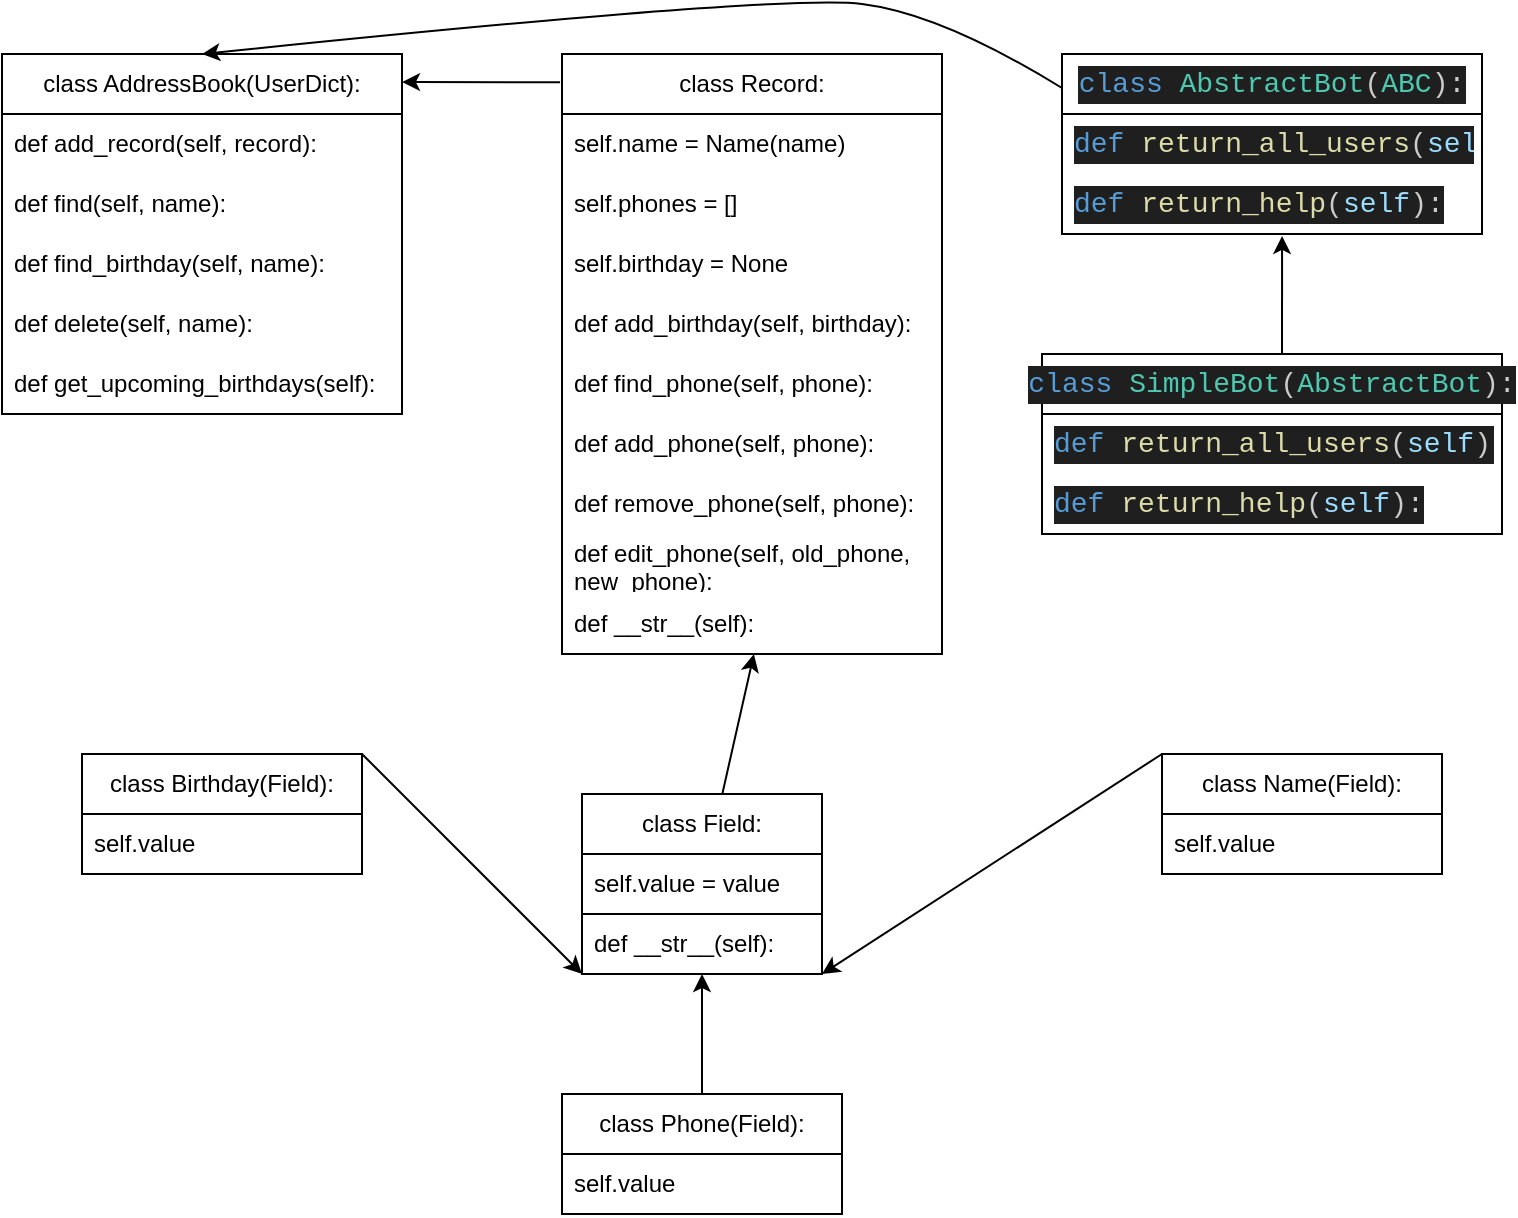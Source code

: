 <mxfile version="24.0.7" type="github">
  <diagram name="Страница — 1" id="lwLVZslutA7_h5TOOShM">
    <mxGraphModel dx="794" dy="1859" grid="1" gridSize="10" guides="1" tooltips="1" connect="1" arrows="1" fold="1" page="1" pageScale="1" pageWidth="827" pageHeight="1169" math="0" shadow="0">
      <root>
        <mxCell id="0" />
        <mxCell id="1" parent="0" />
        <mxCell id="iLS5kkgfUNwChYrsQebo-1" value="" style="rounded=0;whiteSpace=wrap;html=1;" parent="1" vertex="1">
          <mxGeometry x="330" y="260" width="120" height="90" as="geometry" />
        </mxCell>
        <mxCell id="iLS5kkgfUNwChYrsQebo-3" value="" style="rounded=0;whiteSpace=wrap;html=1;" parent="1" vertex="1">
          <mxGeometry x="620" y="240" width="140" height="60" as="geometry" />
        </mxCell>
        <mxCell id="iLS5kkgfUNwChYrsQebo-6" value="" style="endArrow=classic;html=1;rounded=0;entryX=0;entryY=1;entryDx=0;entryDy=0;exitX=1;exitY=0;exitDx=0;exitDy=0;" parent="1" source="iLS5kkgfUNwChYrsQebo-25" target="iLS5kkgfUNwChYrsQebo-1" edge="1">
          <mxGeometry width="50" height="50" relative="1" as="geometry">
            <mxPoint x="225" y="240" as="sourcePoint" />
            <mxPoint x="270" y="290" as="targetPoint" />
          </mxGeometry>
        </mxCell>
        <mxCell id="iLS5kkgfUNwChYrsQebo-7" value="" style="endArrow=classic;html=1;rounded=0;entryX=0.5;entryY=1;entryDx=0;entryDy=0;exitX=0.5;exitY=0;exitDx=0;exitDy=0;" parent="1" target="iLS5kkgfUNwChYrsQebo-1" edge="1">
          <mxGeometry width="50" height="50" relative="1" as="geometry">
            <mxPoint x="390" y="430" as="sourcePoint" />
            <mxPoint x="340" y="320" as="targetPoint" />
          </mxGeometry>
        </mxCell>
        <mxCell id="iLS5kkgfUNwChYrsQebo-8" value="" style="endArrow=classic;html=1;rounded=0;entryX=1;entryY=1;entryDx=0;entryDy=0;exitX=0;exitY=0;exitDx=0;exitDy=0;" parent="1" source="iLS5kkgfUNwChYrsQebo-3" target="iLS5kkgfUNwChYrsQebo-1" edge="1">
          <mxGeometry width="50" height="50" relative="1" as="geometry">
            <mxPoint x="400" y="350" as="sourcePoint" />
            <mxPoint x="400" y="320" as="targetPoint" />
          </mxGeometry>
        </mxCell>
        <mxCell id="iLS5kkgfUNwChYrsQebo-11" value="" style="endArrow=classic;html=1;rounded=0;entryX=1;entryY=0.078;entryDx=0;entryDy=0;exitX=-0.005;exitY=0.047;exitDx=0;exitDy=0;exitPerimeter=0;entryPerimeter=0;" parent="1" source="iLS5kkgfUNwChYrsQebo-34" target="iLS5kkgfUNwChYrsQebo-38" edge="1">
          <mxGeometry width="50" height="50" relative="1" as="geometry">
            <mxPoint x="330" y="10" as="sourcePoint" />
            <mxPoint x="240" y="10" as="targetPoint" />
          </mxGeometry>
        </mxCell>
        <mxCell id="iLS5kkgfUNwChYrsQebo-14" value="" style="endArrow=classic;html=1;rounded=0;entryX=0.505;entryY=1;entryDx=0;entryDy=0;entryPerimeter=0;" parent="1" source="iLS5kkgfUNwChYrsQebo-1" target="iLS5kkgfUNwChYrsQebo-28" edge="1">
          <mxGeometry width="50" height="50" relative="1" as="geometry">
            <mxPoint x="570" y="230" as="sourcePoint" />
            <mxPoint x="380" y="200" as="targetPoint" />
          </mxGeometry>
        </mxCell>
        <mxCell id="iLS5kkgfUNwChYrsQebo-16" value="class Field:" style="swimlane;fontStyle=0;childLayout=stackLayout;horizontal=1;startSize=30;horizontalStack=0;resizeParent=1;resizeParentMax=0;resizeLast=0;collapsible=1;marginBottom=0;whiteSpace=wrap;html=1;" parent="1" vertex="1">
          <mxGeometry x="330" y="260" width="120" height="60" as="geometry" />
        </mxCell>
        <mxCell id="iLS5kkgfUNwChYrsQebo-17" value="self.value = value" style="text;strokeColor=none;fillColor=none;align=left;verticalAlign=middle;spacingLeft=4;spacingRight=4;overflow=hidden;points=[[0,0.5],[1,0.5]];portConstraint=eastwest;rotatable=0;whiteSpace=wrap;html=1;" parent="iLS5kkgfUNwChYrsQebo-16" vertex="1">
          <mxGeometry y="30" width="120" height="30" as="geometry" />
        </mxCell>
        <mxCell id="iLS5kkgfUNwChYrsQebo-18" value="def __str__(self):" style="text;strokeColor=none;fillColor=none;align=left;verticalAlign=middle;spacingLeft=4;spacingRight=4;overflow=hidden;points=[[0,0.5],[1,0.5]];portConstraint=eastwest;rotatable=0;whiteSpace=wrap;html=1;" parent="1" vertex="1">
          <mxGeometry x="330" y="320" width="120" height="30" as="geometry" />
        </mxCell>
        <mxCell id="iLS5kkgfUNwChYrsQebo-20" value="class Name(Field):" style="swimlane;fontStyle=0;childLayout=stackLayout;horizontal=1;startSize=30;horizontalStack=0;resizeParent=1;resizeParentMax=0;resizeLast=0;collapsible=1;marginBottom=0;whiteSpace=wrap;html=1;" parent="1" vertex="1">
          <mxGeometry x="620" y="240" width="140" height="60" as="geometry" />
        </mxCell>
        <mxCell id="iLS5kkgfUNwChYrsQebo-21" value="self.value" style="text;strokeColor=none;fillColor=none;align=left;verticalAlign=middle;spacingLeft=4;spacingRight=4;overflow=hidden;points=[[0,0.5],[1,0.5]];portConstraint=eastwest;rotatable=0;whiteSpace=wrap;html=1;" parent="iLS5kkgfUNwChYrsQebo-20" vertex="1">
          <mxGeometry y="30" width="140" height="30" as="geometry" />
        </mxCell>
        <mxCell id="iLS5kkgfUNwChYrsQebo-24" style="edgeStyle=orthogonalEdgeStyle;rounded=0;orthogonalLoop=1;jettySize=auto;html=1;exitX=1;exitY=0;exitDx=0;exitDy=0;entryX=1;entryY=0;entryDx=0;entryDy=0;" parent="1" edge="1">
          <mxGeometry relative="1" as="geometry">
            <mxPoint x="225" y="240" as="sourcePoint" />
            <mxPoint x="225" y="240" as="targetPoint" />
          </mxGeometry>
        </mxCell>
        <mxCell id="iLS5kkgfUNwChYrsQebo-25" value="class Birthday(Field):" style="swimlane;fontStyle=0;childLayout=stackLayout;horizontal=1;startSize=30;horizontalStack=0;resizeParent=1;resizeParentMax=0;resizeLast=0;collapsible=1;marginBottom=0;whiteSpace=wrap;html=1;" parent="1" vertex="1">
          <mxGeometry x="80" y="240" width="140" height="60" as="geometry" />
        </mxCell>
        <mxCell id="iLS5kkgfUNwChYrsQebo-26" value="self.value" style="text;strokeColor=none;fillColor=none;align=left;verticalAlign=middle;spacingLeft=4;spacingRight=4;overflow=hidden;points=[[0,0.5],[1,0.5]];portConstraint=eastwest;rotatable=0;whiteSpace=wrap;html=1;" parent="iLS5kkgfUNwChYrsQebo-25" vertex="1">
          <mxGeometry y="30" width="140" height="30" as="geometry" />
        </mxCell>
        <mxCell id="iLS5kkgfUNwChYrsQebo-29" value="class Phone(Field):" style="swimlane;fontStyle=0;childLayout=stackLayout;horizontal=1;startSize=30;horizontalStack=0;resizeParent=1;resizeParentMax=0;resizeLast=0;collapsible=1;marginBottom=0;whiteSpace=wrap;html=1;" parent="1" vertex="1">
          <mxGeometry x="320" y="410" width="140" height="60" as="geometry" />
        </mxCell>
        <mxCell id="iLS5kkgfUNwChYrsQebo-30" value="self.value" style="text;strokeColor=none;fillColor=none;align=left;verticalAlign=middle;spacingLeft=4;spacingRight=4;overflow=hidden;points=[[0,0.5],[1,0.5]];portConstraint=eastwest;rotatable=0;whiteSpace=wrap;html=1;" parent="iLS5kkgfUNwChYrsQebo-29" vertex="1">
          <mxGeometry y="30" width="140" height="30" as="geometry" />
        </mxCell>
        <mxCell id="iLS5kkgfUNwChYrsQebo-34" value="class Record:" style="swimlane;fontStyle=0;childLayout=stackLayout;horizontal=1;startSize=30;horizontalStack=0;resizeParent=1;resizeParentMax=0;resizeLast=0;collapsible=1;marginBottom=0;whiteSpace=wrap;html=1;" parent="1" vertex="1">
          <mxGeometry x="320" y="-110" width="190" height="300" as="geometry" />
        </mxCell>
        <mxCell id="iLS5kkgfUNwChYrsQebo-35" value="self.name = Name(name)" style="text;strokeColor=none;fillColor=none;align=left;verticalAlign=middle;spacingLeft=4;spacingRight=4;overflow=hidden;points=[[0,0.5],[1,0.5]];portConstraint=eastwest;rotatable=0;whiteSpace=wrap;html=1;" parent="iLS5kkgfUNwChYrsQebo-34" vertex="1">
          <mxGeometry y="30" width="190" height="30" as="geometry" />
        </mxCell>
        <mxCell id="iLS5kkgfUNwChYrsQebo-36" value="self.phones = []" style="text;strokeColor=none;fillColor=none;align=left;verticalAlign=middle;spacingLeft=4;spacingRight=4;overflow=hidden;points=[[0,0.5],[1,0.5]];portConstraint=eastwest;rotatable=0;whiteSpace=wrap;html=1;" parent="iLS5kkgfUNwChYrsQebo-34" vertex="1">
          <mxGeometry y="60" width="190" height="30" as="geometry" />
        </mxCell>
        <mxCell id="iLS5kkgfUNwChYrsQebo-37" value="self.birthday = None" style="text;strokeColor=none;fillColor=none;align=left;verticalAlign=middle;spacingLeft=4;spacingRight=4;overflow=hidden;points=[[0,0.5],[1,0.5]];portConstraint=eastwest;rotatable=0;whiteSpace=wrap;html=1;" parent="iLS5kkgfUNwChYrsQebo-34" vertex="1">
          <mxGeometry y="90" width="190" height="30" as="geometry" />
        </mxCell>
        <mxCell id="iLS5kkgfUNwChYrsQebo-32" value="def add_birthday(self, birthday):" style="text;strokeColor=none;fillColor=none;align=left;verticalAlign=middle;spacingLeft=4;spacingRight=4;overflow=hidden;points=[[0,0.5],[1,0.5]];portConstraint=eastwest;rotatable=0;whiteSpace=wrap;html=1;" parent="iLS5kkgfUNwChYrsQebo-34" vertex="1">
          <mxGeometry y="120" width="190" height="30" as="geometry" />
        </mxCell>
        <mxCell id="iLS5kkgfUNwChYrsQebo-23" value="def find_phone(self, phone):" style="text;strokeColor=none;fillColor=none;align=left;verticalAlign=middle;spacingLeft=4;spacingRight=4;overflow=hidden;points=[[0,0.5],[1,0.5]];portConstraint=eastwest;rotatable=0;whiteSpace=wrap;html=1;" parent="iLS5kkgfUNwChYrsQebo-34" vertex="1">
          <mxGeometry y="150" width="190" height="30" as="geometry" />
        </mxCell>
        <mxCell id="iLS5kkgfUNwChYrsQebo-27" value="def add_phone(self, phone):" style="text;strokeColor=none;fillColor=none;align=left;verticalAlign=middle;spacingLeft=4;spacingRight=4;overflow=hidden;points=[[0,0.5],[1,0.5]];portConstraint=eastwest;rotatable=0;whiteSpace=wrap;html=1;" parent="iLS5kkgfUNwChYrsQebo-34" vertex="1">
          <mxGeometry y="180" width="190" height="30" as="geometry" />
        </mxCell>
        <mxCell id="iLS5kkgfUNwChYrsQebo-22" value="def remove_phone(self, phone):" style="text;strokeColor=none;fillColor=none;align=left;verticalAlign=middle;spacingLeft=4;spacingRight=4;overflow=hidden;points=[[0,0.5],[1,0.5]];portConstraint=eastwest;rotatable=0;whiteSpace=wrap;html=1;" parent="iLS5kkgfUNwChYrsQebo-34" vertex="1">
          <mxGeometry y="210" width="190" height="30" as="geometry" />
        </mxCell>
        <mxCell id="iLS5kkgfUNwChYrsQebo-19" value="def edit_phone(self, old_phone, new_phone):" style="text;strokeColor=none;fillColor=none;align=left;verticalAlign=middle;spacingLeft=4;spacingRight=4;overflow=hidden;points=[[0,0.5],[1,0.5]];portConstraint=eastwest;rotatable=0;whiteSpace=wrap;html=1;" parent="iLS5kkgfUNwChYrsQebo-34" vertex="1">
          <mxGeometry y="240" width="190" height="30" as="geometry" />
        </mxCell>
        <mxCell id="iLS5kkgfUNwChYrsQebo-28" value="def __str__(self):" style="text;strokeColor=none;fillColor=none;align=left;verticalAlign=middle;spacingLeft=4;spacingRight=4;overflow=hidden;points=[[0,0.5],[1,0.5]];portConstraint=eastwest;rotatable=0;whiteSpace=wrap;html=1;" parent="iLS5kkgfUNwChYrsQebo-34" vertex="1">
          <mxGeometry y="270" width="190" height="30" as="geometry" />
        </mxCell>
        <mxCell id="iLS5kkgfUNwChYrsQebo-38" value="class AddressBook(UserDict):" style="swimlane;fontStyle=0;childLayout=stackLayout;horizontal=1;startSize=30;horizontalStack=0;resizeParent=1;resizeParentMax=0;resizeLast=0;collapsible=1;marginBottom=0;whiteSpace=wrap;html=1;" parent="1" vertex="1">
          <mxGeometry x="40" y="-110" width="200" height="180" as="geometry" />
        </mxCell>
        <mxCell id="iLS5kkgfUNwChYrsQebo-39" value="def add_record(self, record):" style="text;strokeColor=none;fillColor=none;align=left;verticalAlign=middle;spacingLeft=4;spacingRight=4;overflow=hidden;points=[[0,0.5],[1,0.5]];portConstraint=eastwest;rotatable=0;whiteSpace=wrap;html=1;" parent="iLS5kkgfUNwChYrsQebo-38" vertex="1">
          <mxGeometry y="30" width="200" height="30" as="geometry" />
        </mxCell>
        <mxCell id="iLS5kkgfUNwChYrsQebo-40" value="def find(self, name):" style="text;strokeColor=none;fillColor=none;align=left;verticalAlign=middle;spacingLeft=4;spacingRight=4;overflow=hidden;points=[[0,0.5],[1,0.5]];portConstraint=eastwest;rotatable=0;whiteSpace=wrap;html=1;" parent="iLS5kkgfUNwChYrsQebo-38" vertex="1">
          <mxGeometry y="60" width="200" height="30" as="geometry" />
        </mxCell>
        <mxCell id="iLS5kkgfUNwChYrsQebo-41" value="def find_birthday(self, name):" style="text;strokeColor=none;fillColor=none;align=left;verticalAlign=middle;spacingLeft=4;spacingRight=4;overflow=hidden;points=[[0,0.5],[1,0.5]];portConstraint=eastwest;rotatable=0;whiteSpace=wrap;html=1;" parent="iLS5kkgfUNwChYrsQebo-38" vertex="1">
          <mxGeometry y="90" width="200" height="30" as="geometry" />
        </mxCell>
        <mxCell id="iLS5kkgfUNwChYrsQebo-31" value="def delete(self, name):" style="text;strokeColor=none;fillColor=none;align=left;verticalAlign=middle;spacingLeft=4;spacingRight=4;overflow=hidden;points=[[0,0.5],[1,0.5]];portConstraint=eastwest;rotatable=0;whiteSpace=wrap;html=1;" parent="iLS5kkgfUNwChYrsQebo-38" vertex="1">
          <mxGeometry y="120" width="200" height="30" as="geometry" />
        </mxCell>
        <mxCell id="iLS5kkgfUNwChYrsQebo-43" value="def get_upcoming_birthdays(self):" style="text;strokeColor=none;fillColor=none;align=left;verticalAlign=middle;spacingLeft=4;spacingRight=4;overflow=hidden;points=[[0,0.5],[1,0.5]];portConstraint=eastwest;rotatable=0;whiteSpace=wrap;html=1;" parent="iLS5kkgfUNwChYrsQebo-38" vertex="1">
          <mxGeometry y="150" width="200" height="30" as="geometry" />
        </mxCell>
        <mxCell id="vg95tDjpe4bsZ3zMmPnI-1" value="&lt;div style=&quot;color: rgb(204, 204, 204); background-color: rgb(31, 31, 31); font-family: Consolas, &amp;quot;Courier New&amp;quot;, monospace; font-size: 14px; line-height: 19px; white-space: pre;&quot;&gt;&lt;div style=&quot;line-height: 19px;&quot;&gt;&lt;span style=&quot;color: #569cd6;&quot;&gt;class&lt;/span&gt; &lt;span style=&quot;color: #4ec9b0;&quot;&gt;AbstractBot&lt;/span&gt;(&lt;span style=&quot;color: #4ec9b0;&quot;&gt;ABC&lt;/span&gt;):&lt;/div&gt;&lt;/div&gt;" style="swimlane;fontStyle=0;childLayout=stackLayout;horizontal=1;startSize=30;horizontalStack=0;resizeParent=1;resizeParentMax=0;resizeLast=0;collapsible=1;marginBottom=0;whiteSpace=wrap;html=1;" vertex="1" parent="1">
          <mxGeometry x="570" y="-110" width="210" height="90" as="geometry" />
        </mxCell>
        <mxCell id="vg95tDjpe4bsZ3zMmPnI-2" value="&lt;div style=&quot;color: rgb(204, 204, 204); background-color: rgb(31, 31, 31); font-family: Consolas, &amp;quot;Courier New&amp;quot;, monospace; font-size: 14px; line-height: 19px; white-space: pre;&quot;&gt;&lt;span style=&quot;color: #569cd6;&quot;&gt;def&lt;/span&gt; &lt;span style=&quot;color: #dcdcaa;&quot;&gt;return_all_users&lt;/span&gt;(&lt;span style=&quot;color: #9cdcfe;&quot;&gt;self&lt;/span&gt;):&lt;/div&gt;" style="text;strokeColor=none;fillColor=none;align=left;verticalAlign=middle;spacingLeft=4;spacingRight=4;overflow=hidden;points=[[0,0.5],[1,0.5]];portConstraint=eastwest;rotatable=0;whiteSpace=wrap;html=1;" vertex="1" parent="vg95tDjpe4bsZ3zMmPnI-1">
          <mxGeometry y="30" width="210" height="30" as="geometry" />
        </mxCell>
        <mxCell id="vg95tDjpe4bsZ3zMmPnI-3" value="&lt;div style=&quot;color: rgb(204, 204, 204); background-color: rgb(31, 31, 31); font-family: Consolas, &amp;quot;Courier New&amp;quot;, monospace; font-size: 14px; line-height: 19px; white-space: pre;&quot;&gt;&lt;span style=&quot;color: #569cd6;&quot;&gt;def&lt;/span&gt; &lt;span style=&quot;color: #dcdcaa;&quot;&gt;return_help&lt;/span&gt;(&lt;span style=&quot;color: #9cdcfe;&quot;&gt;self&lt;/span&gt;):&lt;/div&gt;" style="text;strokeColor=none;fillColor=none;align=left;verticalAlign=middle;spacingLeft=4;spacingRight=4;overflow=hidden;points=[[0,0.5],[1,0.5]];portConstraint=eastwest;rotatable=0;whiteSpace=wrap;html=1;" vertex="1" parent="vg95tDjpe4bsZ3zMmPnI-1">
          <mxGeometry y="60" width="210" height="30" as="geometry" />
        </mxCell>
        <mxCell id="vg95tDjpe4bsZ3zMmPnI-11" value="&lt;div style=&quot;color: rgb(204, 204, 204); background-color: rgb(31, 31, 31); font-family: Consolas, &amp;quot;Courier New&amp;quot;, monospace; font-size: 14px; line-height: 19px; white-space: pre;&quot;&gt;&lt;div style=&quot;line-height: 19px;&quot;&gt;&lt;div style=&quot;line-height: 19px;&quot;&gt;&lt;span style=&quot;color: #569cd6;&quot;&gt;class&lt;/span&gt; &lt;span style=&quot;color: #4ec9b0;&quot;&gt;SimpleBot&lt;/span&gt;(&lt;span style=&quot;color: #4ec9b0;&quot;&gt;AbstractBot&lt;/span&gt;):&lt;/div&gt;&lt;/div&gt;&lt;/div&gt;" style="swimlane;fontStyle=0;childLayout=stackLayout;horizontal=1;startSize=30;horizontalStack=0;resizeParent=1;resizeParentMax=0;resizeLast=0;collapsible=1;marginBottom=0;whiteSpace=wrap;html=1;" vertex="1" parent="1">
          <mxGeometry x="560" y="40" width="230" height="90" as="geometry" />
        </mxCell>
        <mxCell id="vg95tDjpe4bsZ3zMmPnI-12" value="&lt;div style=&quot;color: rgb(204, 204, 204); background-color: rgb(31, 31, 31); font-family: Consolas, &amp;quot;Courier New&amp;quot;, monospace; font-size: 14px; line-height: 19px; white-space: pre;&quot;&gt;&lt;span style=&quot;color: #569cd6;&quot;&gt;def&lt;/span&gt; &lt;span style=&quot;color: #dcdcaa;&quot;&gt;return_all_users&lt;/span&gt;(&lt;span style=&quot;color: #9cdcfe;&quot;&gt;self&lt;/span&gt;):&lt;/div&gt;" style="text;strokeColor=none;fillColor=none;align=left;verticalAlign=middle;spacingLeft=4;spacingRight=4;overflow=hidden;points=[[0,0.5],[1,0.5]];portConstraint=eastwest;rotatable=0;whiteSpace=wrap;html=1;" vertex="1" parent="vg95tDjpe4bsZ3zMmPnI-11">
          <mxGeometry y="30" width="230" height="30" as="geometry" />
        </mxCell>
        <mxCell id="vg95tDjpe4bsZ3zMmPnI-13" value="&lt;div style=&quot;color: rgb(204, 204, 204); background-color: rgb(31, 31, 31); font-family: Consolas, &amp;quot;Courier New&amp;quot;, monospace; font-size: 14px; line-height: 19px; white-space: pre;&quot;&gt;&lt;span style=&quot;color: #569cd6;&quot;&gt;def&lt;/span&gt; &lt;span style=&quot;color: #dcdcaa;&quot;&gt;return_help&lt;/span&gt;(&lt;span style=&quot;color: #9cdcfe;&quot;&gt;self&lt;/span&gt;):&lt;/div&gt;" style="text;strokeColor=none;fillColor=none;align=left;verticalAlign=middle;spacingLeft=4;spacingRight=4;overflow=hidden;points=[[0,0.5],[1,0.5]];portConstraint=eastwest;rotatable=0;whiteSpace=wrap;html=1;" vertex="1" parent="vg95tDjpe4bsZ3zMmPnI-11">
          <mxGeometry y="60" width="230" height="30" as="geometry" />
        </mxCell>
        <mxCell id="vg95tDjpe4bsZ3zMmPnI-16" value="" style="endArrow=classic;html=1;rounded=0;entryX=0.524;entryY=1.033;entryDx=0;entryDy=0;entryPerimeter=0;" edge="1" parent="1" target="vg95tDjpe4bsZ3zMmPnI-3">
          <mxGeometry width="50" height="50" relative="1" as="geometry">
            <mxPoint x="680" y="40" as="sourcePoint" />
            <mxPoint x="730" y="-10" as="targetPoint" />
          </mxGeometry>
        </mxCell>
        <mxCell id="vg95tDjpe4bsZ3zMmPnI-20" value="" style="curved=1;endArrow=classic;html=1;rounded=0;exitX=0;exitY=0.189;exitDx=0;exitDy=0;exitPerimeter=0;entryX=0.5;entryY=0;entryDx=0;entryDy=0;" edge="1" parent="1" source="vg95tDjpe4bsZ3zMmPnI-1" target="iLS5kkgfUNwChYrsQebo-38">
          <mxGeometry width="50" height="50" relative="1" as="geometry">
            <mxPoint x="430" y="-90" as="sourcePoint" />
            <mxPoint x="480" y="-140" as="targetPoint" />
            <Array as="points">
              <mxPoint x="510" y="-130" />
              <mxPoint x="430" y="-140" />
            </Array>
          </mxGeometry>
        </mxCell>
      </root>
    </mxGraphModel>
  </diagram>
</mxfile>
